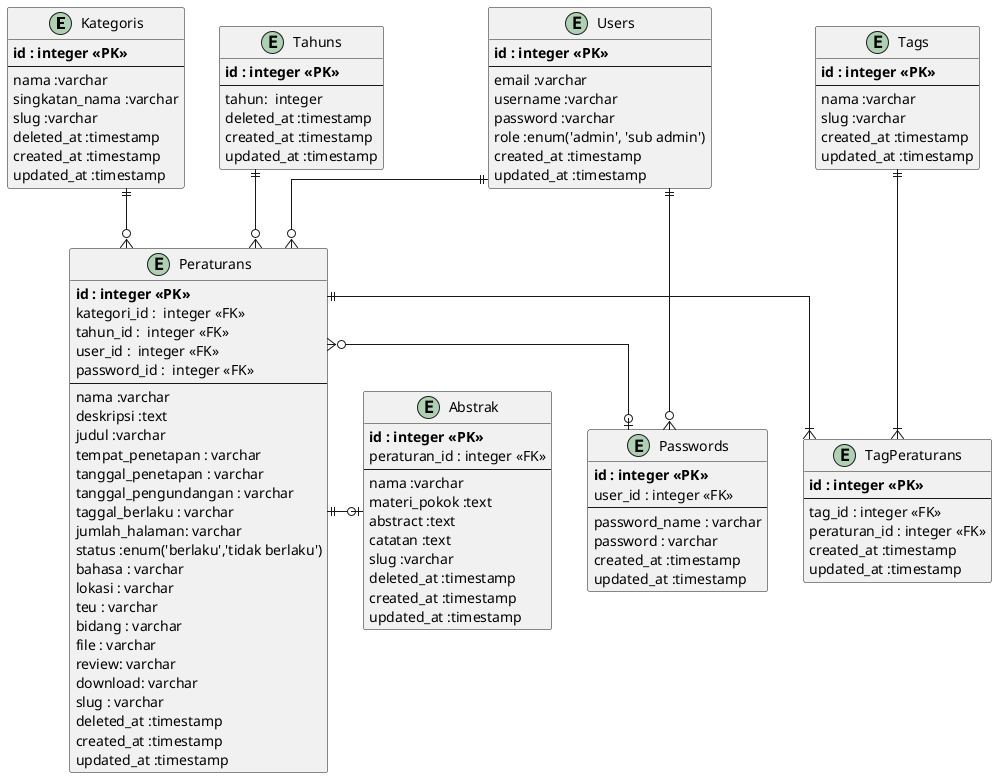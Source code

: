 @startuml JDIH FMIPA
skinparam linetype ortho


entity Kategoris{
    **id : integer <<PK>>**
    --
    nama :varchar
    singkatan_nama :varchar
    slug :varchar
    deleted_at :timestamp
    created_at :timestamp
    updated_at :timestamp
}

entity Peraturans{
    **id : integer <<PK>>**
    kategori_id :  integer <<FK>>
    ' sumber_id :  integer <<FK>>
    tahun_id :  integer <<FK>>
    user_id :  integer <<FK>>
    password_id :  integer <<FK>>
    --
    nama :varchar
    deskripsi :text
    judul :varchar
    tempat_penetapan : varchar
    tanggal_penetapan : varchar
    tanggal_pengundangan : varchar
    taggal_berlaku : varchar
    jumlah_halaman: varchar
    status :enum('berlaku','tidak berlaku')
    bahasa : varchar
    lokasi : varchar
    teu : varchar
    bidang : varchar
    file : varchar
    review: varchar
    download: varchar
    slug : varchar
    deleted_at :timestamp
    created_at :timestamp
    updated_at :timestamp
}


entity TagPeraturans{
    **id : integer <<PK>>**
    --
    tag_id : integer <<FK>>
    peraturan_id : integer <<FK>>
    created_at :timestamp
    updated_at :timestamp
}

entity Tags{
    **id : integer <<PK>>**
    --
    nama :varchar
    slug :varchar
    created_at :timestamp
    updated_at :timestamp
}



entity Abstrak{
    **id : integer <<PK>>**
    peraturan_id : integer <<FK>>
    --
    nama :varchar
    materi_pokok :text
    abstract :text
    catatan :text
    slug :varchar
    deleted_at :timestamp
    created_at :timestamp
    updated_at :timestamp
}

' entity Sumbers{
'         **id : integer <<PK>>**
'         user_id : integer <<FK>>
'         --
'         nama :varchar
'         slug :varchar
'         created_at :timestamp
'         updated_at :timestamp    
' }

entity Users{
    **id : integer <<PK>>**
    --
    email :varchar
    username :varchar
    password :varchar
    role :enum('admin', 'sub admin')
    created_at :timestamp
    updated_at :timestamp
}

entity Tahuns{
    **id : integer <<PK>>**
    --
    tahun:  integer
    deleted_at :timestamp
    created_at :timestamp
    updated_at :timestamp
}

entity Passwords{
    **id : integer <<PK>>**
    user_id : integer <<FK>>
    --
    password_name : varchar
    password : varchar
    created_at :timestamp
    updated_at :timestamp
}

Peraturans}o-o|Passwords
Users||-o{Passwords
Peraturans ||-o|Abstrak
Peraturans ||-|{TagPeraturans
Tags ||--|{TagPeraturans

Users||--o{Peraturans
Tahuns||--o{Peraturans

Kategoris||--o{Peraturans


@enduml